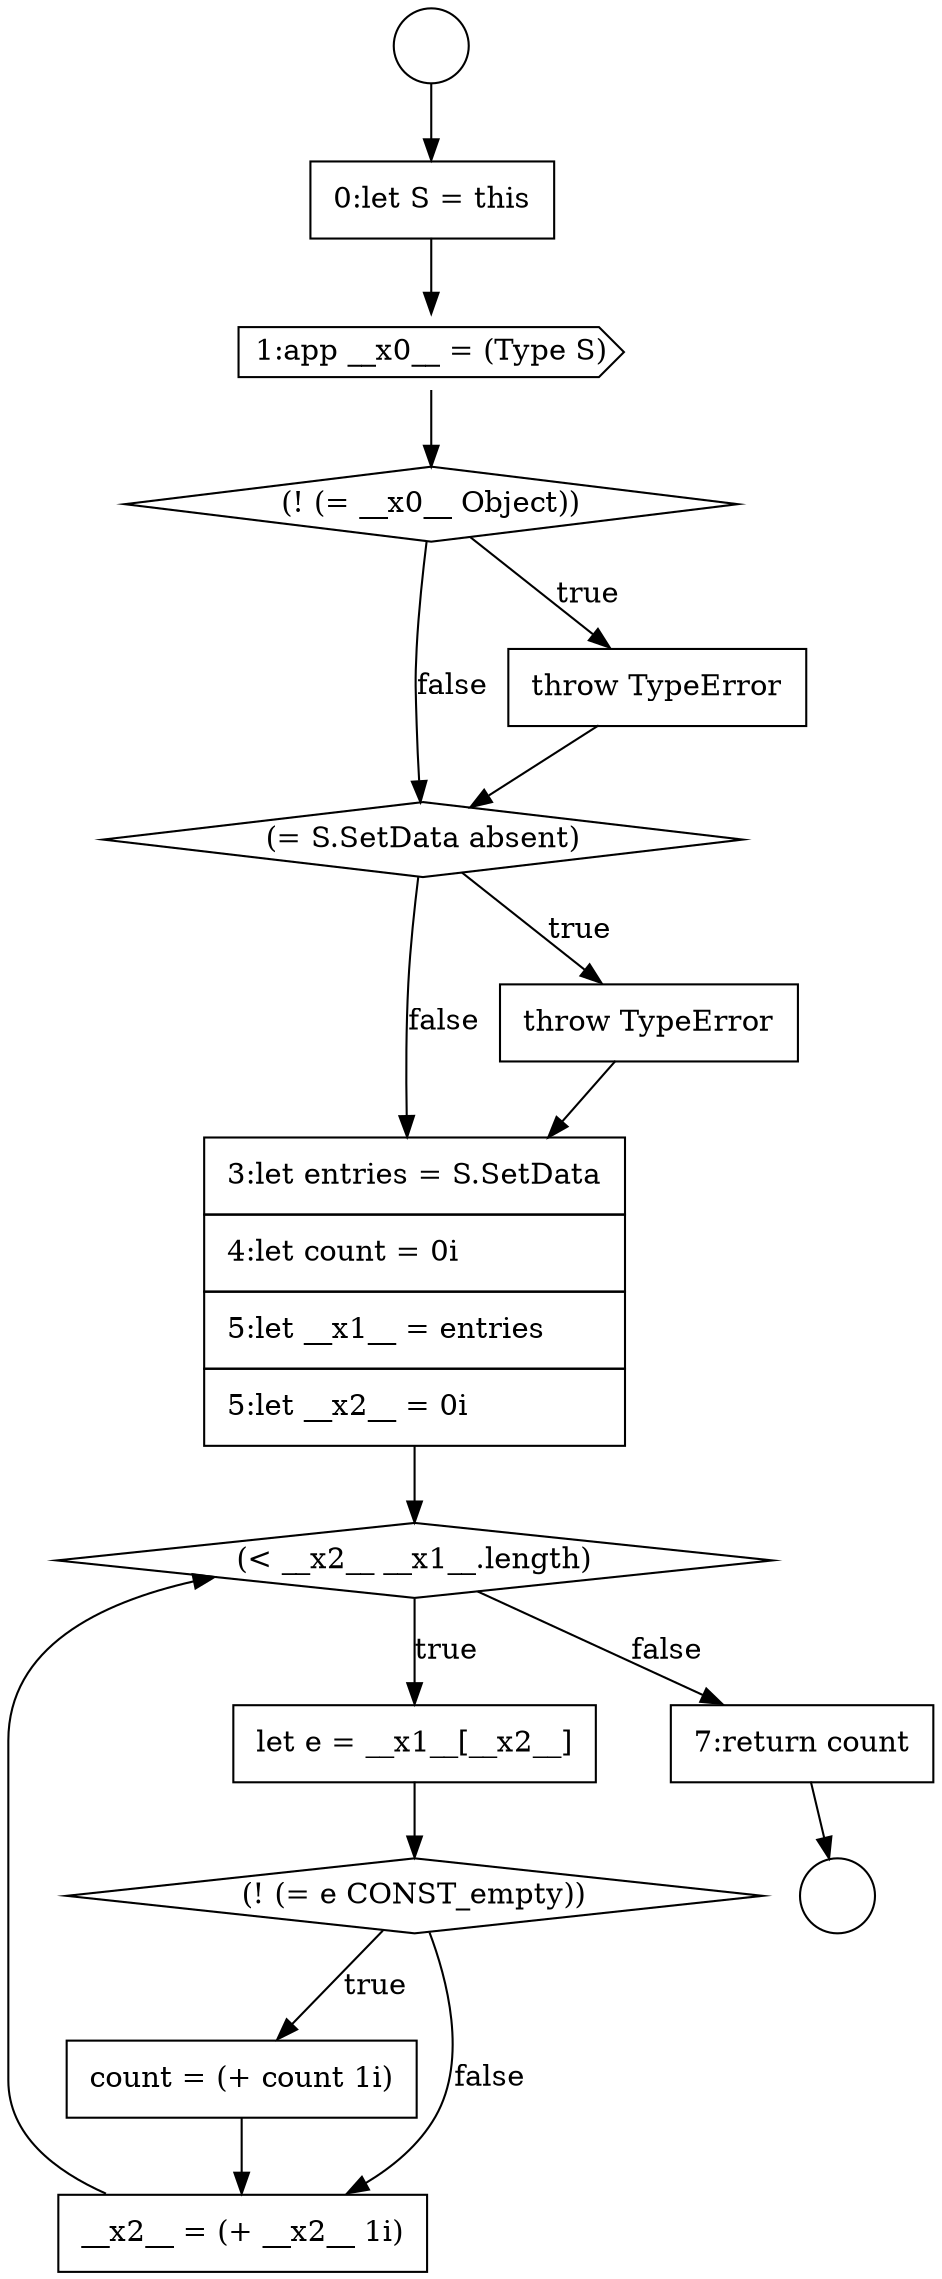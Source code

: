 digraph {
  node16372 [shape=none, margin=0, label=<<font color="black">
    <table border="0" cellborder="1" cellspacing="0" cellpadding="10">
      <tr><td align="left">3:let entries = S.SetData</td></tr>
      <tr><td align="left">4:let count = 0i</td></tr>
      <tr><td align="left">5:let __x1__ = entries</td></tr>
      <tr><td align="left">5:let __x2__ = 0i</td></tr>
    </table>
  </font>> color="black" fillcolor="white" style=filled]
  node16376 [shape=none, margin=0, label=<<font color="black">
    <table border="0" cellborder="1" cellspacing="0" cellpadding="10">
      <tr><td align="left">count = (+ count 1i)</td></tr>
    </table>
  </font>> color="black" fillcolor="white" style=filled]
  node16364 [shape=circle label=" " color="black" fillcolor="white" style=filled]
  node16371 [shape=none, margin=0, label=<<font color="black">
    <table border="0" cellborder="1" cellspacing="0" cellpadding="10">
      <tr><td align="left">throw TypeError</td></tr>
    </table>
  </font>> color="black" fillcolor="white" style=filled]
  node16365 [shape=circle label=" " color="black" fillcolor="white" style=filled]
  node16375 [shape=diamond, label=<<font color="black">(! (= e CONST_empty))</font>> color="black" fillcolor="white" style=filled]
  node16370 [shape=diamond, label=<<font color="black">(= S.SetData absent)</font>> color="black" fillcolor="white" style=filled]
  node16366 [shape=none, margin=0, label=<<font color="black">
    <table border="0" cellborder="1" cellspacing="0" cellpadding="10">
      <tr><td align="left">0:let S = this</td></tr>
    </table>
  </font>> color="black" fillcolor="white" style=filled]
  node16377 [shape=none, margin=0, label=<<font color="black">
    <table border="0" cellborder="1" cellspacing="0" cellpadding="10">
      <tr><td align="left">__x2__ = (+ __x2__ 1i)</td></tr>
    </table>
  </font>> color="black" fillcolor="white" style=filled]
  node16374 [shape=none, margin=0, label=<<font color="black">
    <table border="0" cellborder="1" cellspacing="0" cellpadding="10">
      <tr><td align="left">let e = __x1__[__x2__]</td></tr>
    </table>
  </font>> color="black" fillcolor="white" style=filled]
  node16367 [shape=cds, label=<<font color="black">1:app __x0__ = (Type S)</font>> color="black" fillcolor="white" style=filled]
  node16369 [shape=none, margin=0, label=<<font color="black">
    <table border="0" cellborder="1" cellspacing="0" cellpadding="10">
      <tr><td align="left">throw TypeError</td></tr>
    </table>
  </font>> color="black" fillcolor="white" style=filled]
  node16378 [shape=none, margin=0, label=<<font color="black">
    <table border="0" cellborder="1" cellspacing="0" cellpadding="10">
      <tr><td align="left">7:return count</td></tr>
    </table>
  </font>> color="black" fillcolor="white" style=filled]
  node16368 [shape=diamond, label=<<font color="black">(! (= __x0__ Object))</font>> color="black" fillcolor="white" style=filled]
  node16373 [shape=diamond, label=<<font color="black">(&lt; __x2__ __x1__.length)</font>> color="black" fillcolor="white" style=filled]
  node16373 -> node16374 [label=<<font color="black">true</font>> color="black"]
  node16373 -> node16378 [label=<<font color="black">false</font>> color="black"]
  node16364 -> node16366 [ color="black"]
  node16377 -> node16373 [ color="black"]
  node16375 -> node16376 [label=<<font color="black">true</font>> color="black"]
  node16375 -> node16377 [label=<<font color="black">false</font>> color="black"]
  node16366 -> node16367 [ color="black"]
  node16368 -> node16369 [label=<<font color="black">true</font>> color="black"]
  node16368 -> node16370 [label=<<font color="black">false</font>> color="black"]
  node16376 -> node16377 [ color="black"]
  node16367 -> node16368 [ color="black"]
  node16370 -> node16371 [label=<<font color="black">true</font>> color="black"]
  node16370 -> node16372 [label=<<font color="black">false</font>> color="black"]
  node16371 -> node16372 [ color="black"]
  node16372 -> node16373 [ color="black"]
  node16374 -> node16375 [ color="black"]
  node16378 -> node16365 [ color="black"]
  node16369 -> node16370 [ color="black"]
}

